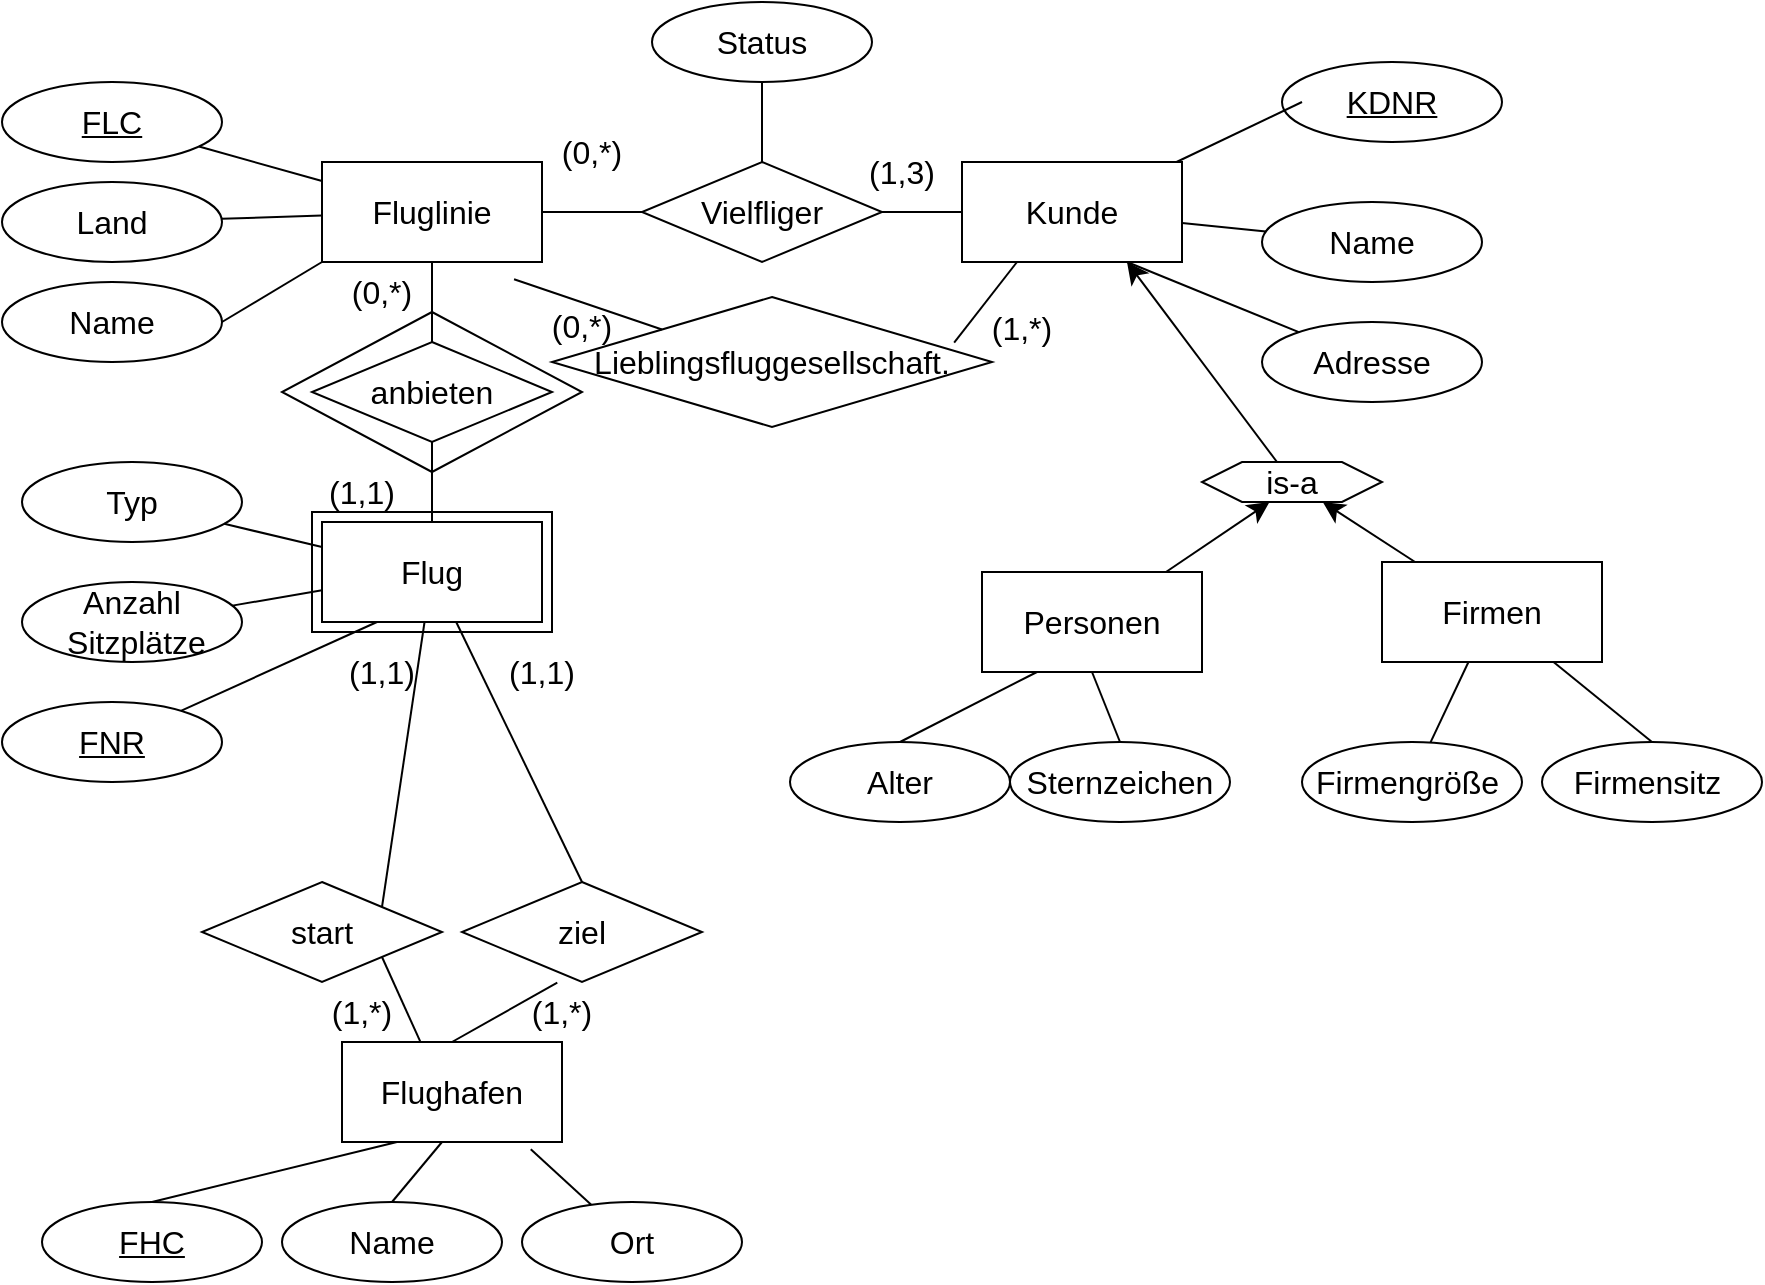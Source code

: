 <mxfile version="21.3.0" type="github">
  <diagram id="C5RBs43oDa-KdzZeNtuy" name="Page-1">
    <mxGraphModel dx="1584" dy="943" grid="1" gridSize="10" guides="1" tooltips="1" connect="1" arrows="1" fold="1" page="1" pageScale="1" pageWidth="827" pageHeight="1169" math="0" shadow="0">
      <root>
        <mxCell id="WIyWlLk6GJQsqaUBKTNV-0" />
        <mxCell id="WIyWlLk6GJQsqaUBKTNV-1" parent="WIyWlLk6GJQsqaUBKTNV-0" />
        <mxCell id="jdg25uksa5VMT-OS4gWT-108" value="" style="rounded=0;whiteSpace=wrap;html=1;fontSize=16;" vertex="1" parent="WIyWlLk6GJQsqaUBKTNV-1">
          <mxGeometry x="65" y="515" width="120" height="60" as="geometry" />
        </mxCell>
        <mxCell id="jdg25uksa5VMT-OS4gWT-107" value="" style="rhombus;whiteSpace=wrap;html=1;fontSize=16;" vertex="1" parent="WIyWlLk6GJQsqaUBKTNV-1">
          <mxGeometry x="50" y="415" width="150" height="80" as="geometry" />
        </mxCell>
        <mxCell id="jdg25uksa5VMT-OS4gWT-1" value="&lt;u&gt;FLC&lt;/u&gt;" style="ellipse;whiteSpace=wrap;html=1;fontSize=16;" vertex="1" parent="WIyWlLk6GJQsqaUBKTNV-1">
          <mxGeometry x="-90" y="300" width="110" height="40" as="geometry" />
        </mxCell>
        <mxCell id="jdg25uksa5VMT-OS4gWT-3" value="Land" style="ellipse;whiteSpace=wrap;html=1;fontSize=16;" vertex="1" parent="WIyWlLk6GJQsqaUBKTNV-1">
          <mxGeometry x="-90" y="350" width="110" height="40" as="geometry" />
        </mxCell>
        <mxCell id="jdg25uksa5VMT-OS4gWT-4" value="Name" style="ellipse;whiteSpace=wrap;html=1;fontSize=16;" vertex="1" parent="WIyWlLk6GJQsqaUBKTNV-1">
          <mxGeometry x="-90" y="400" width="110" height="40" as="geometry" />
        </mxCell>
        <mxCell id="jdg25uksa5VMT-OS4gWT-5" value="Fluglinie" style="rounded=0;whiteSpace=wrap;html=1;fontSize=16;" vertex="1" parent="WIyWlLk6GJQsqaUBKTNV-1">
          <mxGeometry x="70" y="340" width="110" height="50" as="geometry" />
        </mxCell>
        <mxCell id="jdg25uksa5VMT-OS4gWT-7" value="Kunde" style="rounded=0;whiteSpace=wrap;html=1;fontSize=16;" vertex="1" parent="WIyWlLk6GJQsqaUBKTNV-1">
          <mxGeometry x="390" y="340" width="110" height="50" as="geometry" />
        </mxCell>
        <mxCell id="jdg25uksa5VMT-OS4gWT-8" value="&lt;u&gt;KDNR&lt;/u&gt;" style="ellipse;whiteSpace=wrap;html=1;fontSize=16;" vertex="1" parent="WIyWlLk6GJQsqaUBKTNV-1">
          <mxGeometry x="550" y="290" width="110" height="40" as="geometry" />
        </mxCell>
        <mxCell id="jdg25uksa5VMT-OS4gWT-9" value="Name" style="ellipse;whiteSpace=wrap;html=1;fontSize=16;" vertex="1" parent="WIyWlLk6GJQsqaUBKTNV-1">
          <mxGeometry x="540" y="360" width="110" height="40" as="geometry" />
        </mxCell>
        <mxCell id="jdg25uksa5VMT-OS4gWT-10" value="&lt;u&gt;FHC&lt;/u&gt;" style="ellipse;whiteSpace=wrap;html=1;fontSize=16;" vertex="1" parent="WIyWlLk6GJQsqaUBKTNV-1">
          <mxGeometry x="-70" y="860" width="110" height="40" as="geometry" />
        </mxCell>
        <mxCell id="jdg25uksa5VMT-OS4gWT-11" value="Name" style="ellipse;whiteSpace=wrap;html=1;fontSize=16;" vertex="1" parent="WIyWlLk6GJQsqaUBKTNV-1">
          <mxGeometry x="50" y="860" width="110" height="40" as="geometry" />
        </mxCell>
        <mxCell id="jdg25uksa5VMT-OS4gWT-12" value="Ort" style="ellipse;whiteSpace=wrap;html=1;fontSize=16;" vertex="1" parent="WIyWlLk6GJQsqaUBKTNV-1">
          <mxGeometry x="170" y="860" width="110" height="40" as="geometry" />
        </mxCell>
        <mxCell id="jdg25uksa5VMT-OS4gWT-13" value="Flughafen" style="rounded=0;whiteSpace=wrap;html=1;fontSize=16;" vertex="1" parent="WIyWlLk6GJQsqaUBKTNV-1">
          <mxGeometry x="80" y="780" width="110" height="50" as="geometry" />
        </mxCell>
        <mxCell id="jdg25uksa5VMT-OS4gWT-14" value="Flug" style="rounded=0;whiteSpace=wrap;html=1;fontSize=16;" vertex="1" parent="WIyWlLk6GJQsqaUBKTNV-1">
          <mxGeometry x="70" y="520" width="110" height="50" as="geometry" />
        </mxCell>
        <mxCell id="jdg25uksa5VMT-OS4gWT-15" value="Typ" style="ellipse;whiteSpace=wrap;html=1;fontSize=16;" vertex="1" parent="WIyWlLk6GJQsqaUBKTNV-1">
          <mxGeometry x="-80" y="490" width="110" height="40" as="geometry" />
        </mxCell>
        <mxCell id="jdg25uksa5VMT-OS4gWT-16" value="Anzahl &amp;nbsp;Sitzplätze" style="ellipse;whiteSpace=wrap;html=1;fontSize=16;" vertex="1" parent="WIyWlLk6GJQsqaUBKTNV-1">
          <mxGeometry x="-80" y="550" width="110" height="40" as="geometry" />
        </mxCell>
        <mxCell id="jdg25uksa5VMT-OS4gWT-17" value="&lt;u&gt;FNR&lt;/u&gt;" style="ellipse;whiteSpace=wrap;html=1;fontSize=16;" vertex="1" parent="WIyWlLk6GJQsqaUBKTNV-1">
          <mxGeometry x="-90" y="610" width="110" height="40" as="geometry" />
        </mxCell>
        <mxCell id="jdg25uksa5VMT-OS4gWT-19" value="Adresse" style="ellipse;whiteSpace=wrap;html=1;fontSize=16;" vertex="1" parent="WIyWlLk6GJQsqaUBKTNV-1">
          <mxGeometry x="540" y="420" width="110" height="40" as="geometry" />
        </mxCell>
        <mxCell id="jdg25uksa5VMT-OS4gWT-103" style="edgeStyle=none;curved=1;rounded=0;orthogonalLoop=1;jettySize=auto;html=1;entryX=0.375;entryY=1;entryDx=0;entryDy=0;fontSize=12;startSize=8;endSize=8;" edge="1" parent="WIyWlLk6GJQsqaUBKTNV-1" source="jdg25uksa5VMT-OS4gWT-20" target="jdg25uksa5VMT-OS4gWT-91">
          <mxGeometry relative="1" as="geometry" />
        </mxCell>
        <mxCell id="jdg25uksa5VMT-OS4gWT-20" value="Personen" style="rounded=0;whiteSpace=wrap;html=1;fontSize=16;" vertex="1" parent="WIyWlLk6GJQsqaUBKTNV-1">
          <mxGeometry x="400" y="545" width="110" height="50" as="geometry" />
        </mxCell>
        <mxCell id="jdg25uksa5VMT-OS4gWT-105" style="edgeStyle=none;curved=1;rounded=0;orthogonalLoop=1;jettySize=auto;html=1;fontSize=12;startSize=8;endSize=8;" edge="1" parent="WIyWlLk6GJQsqaUBKTNV-1" source="jdg25uksa5VMT-OS4gWT-21" target="jdg25uksa5VMT-OS4gWT-91">
          <mxGeometry relative="1" as="geometry" />
        </mxCell>
        <mxCell id="jdg25uksa5VMT-OS4gWT-21" value="Firmen" style="rounded=0;whiteSpace=wrap;html=1;fontSize=16;" vertex="1" parent="WIyWlLk6GJQsqaUBKTNV-1">
          <mxGeometry x="600" y="540" width="110" height="50" as="geometry" />
        </mxCell>
        <mxCell id="jdg25uksa5VMT-OS4gWT-22" value="Firmensitz&amp;nbsp;" style="ellipse;whiteSpace=wrap;html=1;fontSize=16;" vertex="1" parent="WIyWlLk6GJQsqaUBKTNV-1">
          <mxGeometry x="680" y="630" width="110" height="40" as="geometry" />
        </mxCell>
        <mxCell id="jdg25uksa5VMT-OS4gWT-23" value="Firmengröße&amp;nbsp;" style="ellipse;whiteSpace=wrap;html=1;fontSize=16;" vertex="1" parent="WIyWlLk6GJQsqaUBKTNV-1">
          <mxGeometry x="560" y="630" width="110" height="40" as="geometry" />
        </mxCell>
        <mxCell id="jdg25uksa5VMT-OS4gWT-24" value="Alter" style="ellipse;whiteSpace=wrap;html=1;fontSize=16;" vertex="1" parent="WIyWlLk6GJQsqaUBKTNV-1">
          <mxGeometry x="304" y="630" width="110" height="40" as="geometry" />
        </mxCell>
        <mxCell id="jdg25uksa5VMT-OS4gWT-25" value="Sternzeichen" style="ellipse;whiteSpace=wrap;html=1;fontSize=16;" vertex="1" parent="WIyWlLk6GJQsqaUBKTNV-1">
          <mxGeometry x="414" y="630" width="110" height="40" as="geometry" />
        </mxCell>
        <mxCell id="jdg25uksa5VMT-OS4gWT-27" value="Status" style="ellipse;whiteSpace=wrap;html=1;fontSize=16;" vertex="1" parent="WIyWlLk6GJQsqaUBKTNV-1">
          <mxGeometry x="235" y="260" width="110" height="40" as="geometry" />
        </mxCell>
        <mxCell id="jdg25uksa5VMT-OS4gWT-28" value="" style="endArrow=none;html=1;rounded=0;fontSize=12;startSize=8;endSize=8;curved=1;entryX=0.25;entryY=1;entryDx=0;entryDy=0;exitX=0.5;exitY=0;exitDx=0;exitDy=0;" edge="1" parent="WIyWlLk6GJQsqaUBKTNV-1" source="jdg25uksa5VMT-OS4gWT-24" target="jdg25uksa5VMT-OS4gWT-20">
          <mxGeometry width="50" height="50" relative="1" as="geometry">
            <mxPoint x="310" y="520" as="sourcePoint" />
            <mxPoint x="360" y="470" as="targetPoint" />
          </mxGeometry>
        </mxCell>
        <mxCell id="jdg25uksa5VMT-OS4gWT-30" value="" style="endArrow=none;html=1;rounded=0;fontSize=12;startSize=8;endSize=8;curved=1;entryX=0.5;entryY=1;entryDx=0;entryDy=0;exitX=0.5;exitY=0;exitDx=0;exitDy=0;" edge="1" parent="WIyWlLk6GJQsqaUBKTNV-1" source="jdg25uksa5VMT-OS4gWT-25" target="jdg25uksa5VMT-OS4gWT-20">
          <mxGeometry width="50" height="50" relative="1" as="geometry">
            <mxPoint x="310" y="520" as="sourcePoint" />
            <mxPoint x="360" y="470" as="targetPoint" />
          </mxGeometry>
        </mxCell>
        <mxCell id="jdg25uksa5VMT-OS4gWT-31" value="" style="endArrow=none;html=1;rounded=0;fontSize=12;startSize=8;endSize=8;curved=1;" edge="1" parent="WIyWlLk6GJQsqaUBKTNV-1" source="jdg25uksa5VMT-OS4gWT-23" target="jdg25uksa5VMT-OS4gWT-21">
          <mxGeometry width="50" height="50" relative="1" as="geometry">
            <mxPoint x="310" y="520" as="sourcePoint" />
            <mxPoint x="360" y="470" as="targetPoint" />
          </mxGeometry>
        </mxCell>
        <mxCell id="jdg25uksa5VMT-OS4gWT-32" value="" style="endArrow=none;html=1;rounded=0;fontSize=12;startSize=8;endSize=8;curved=1;exitX=0.5;exitY=0;exitDx=0;exitDy=0;" edge="1" parent="WIyWlLk6GJQsqaUBKTNV-1" source="jdg25uksa5VMT-OS4gWT-22" target="jdg25uksa5VMT-OS4gWT-21">
          <mxGeometry width="50" height="50" relative="1" as="geometry">
            <mxPoint x="310" y="520" as="sourcePoint" />
            <mxPoint x="360" y="470" as="targetPoint" />
          </mxGeometry>
        </mxCell>
        <mxCell id="jdg25uksa5VMT-OS4gWT-33" value="" style="endArrow=none;html=1;rounded=0;fontSize=12;startSize=8;endSize=8;curved=1;entryX=0;entryY=0.5;entryDx=0;entryDy=0;exitX=1;exitY=0.5;exitDx=0;exitDy=0;" edge="1" parent="WIyWlLk6GJQsqaUBKTNV-1" source="jdg25uksa5VMT-OS4gWT-6" target="jdg25uksa5VMT-OS4gWT-7">
          <mxGeometry width="50" height="50" relative="1" as="geometry">
            <mxPoint x="290" y="520" as="sourcePoint" />
            <mxPoint x="340" y="470" as="targetPoint" />
            <Array as="points">
              <mxPoint x="290" y="365" />
            </Array>
          </mxGeometry>
        </mxCell>
        <mxCell id="jdg25uksa5VMT-OS4gWT-34" value="" style="endArrow=none;html=1;rounded=0;fontSize=12;startSize=8;endSize=8;curved=1;entryX=0;entryY=0.5;entryDx=0;entryDy=0;exitX=1;exitY=0.5;exitDx=0;exitDy=0;" edge="1" parent="WIyWlLk6GJQsqaUBKTNV-1" source="jdg25uksa5VMT-OS4gWT-5" target="jdg25uksa5VMT-OS4gWT-6">
          <mxGeometry width="50" height="50" relative="1" as="geometry">
            <mxPoint x="180" y="365" as="sourcePoint" />
            <mxPoint x="390" y="365" as="targetPoint" />
            <Array as="points" />
          </mxGeometry>
        </mxCell>
        <mxCell id="jdg25uksa5VMT-OS4gWT-6" value="Vielfliger" style="rhombus;whiteSpace=wrap;html=1;fontSize=16;" vertex="1" parent="WIyWlLk6GJQsqaUBKTNV-1">
          <mxGeometry x="230" y="340" width="120" height="50" as="geometry" />
        </mxCell>
        <mxCell id="jdg25uksa5VMT-OS4gWT-35" value="" style="endArrow=none;html=1;rounded=0;fontSize=12;startSize=8;endSize=8;curved=1;entryX=0.5;entryY=0;entryDx=0;entryDy=0;exitX=0.5;exitY=1;exitDx=0;exitDy=0;" edge="1" parent="WIyWlLk6GJQsqaUBKTNV-1" source="jdg25uksa5VMT-OS4gWT-27" target="jdg25uksa5VMT-OS4gWT-6">
          <mxGeometry width="50" height="50" relative="1" as="geometry">
            <mxPoint x="290" y="520" as="sourcePoint" />
            <mxPoint x="340" y="470" as="targetPoint" />
          </mxGeometry>
        </mxCell>
        <mxCell id="jdg25uksa5VMT-OS4gWT-36" value="" style="endArrow=none;html=1;rounded=0;fontSize=12;startSize=8;endSize=8;curved=1;" edge="1" parent="WIyWlLk6GJQsqaUBKTNV-1" source="jdg25uksa5VMT-OS4gWT-1" target="jdg25uksa5VMT-OS4gWT-5">
          <mxGeometry width="50" height="50" relative="1" as="geometry">
            <mxPoint x="290" y="520" as="sourcePoint" />
            <mxPoint x="340" y="470" as="targetPoint" />
          </mxGeometry>
        </mxCell>
        <mxCell id="jdg25uksa5VMT-OS4gWT-38" value="" style="endArrow=none;html=1;rounded=0;fontSize=12;startSize=8;endSize=8;curved=1;" edge="1" parent="WIyWlLk6GJQsqaUBKTNV-1" source="jdg25uksa5VMT-OS4gWT-3" target="jdg25uksa5VMT-OS4gWT-5">
          <mxGeometry width="50" height="50" relative="1" as="geometry">
            <mxPoint x="290" y="520" as="sourcePoint" />
            <mxPoint x="340" y="470" as="targetPoint" />
          </mxGeometry>
        </mxCell>
        <mxCell id="jdg25uksa5VMT-OS4gWT-39" value="" style="endArrow=none;html=1;rounded=0;fontSize=12;startSize=8;endSize=8;curved=1;entryX=0;entryY=1;entryDx=0;entryDy=0;exitX=1;exitY=0.5;exitDx=0;exitDy=0;" edge="1" parent="WIyWlLk6GJQsqaUBKTNV-1" source="jdg25uksa5VMT-OS4gWT-4" target="jdg25uksa5VMT-OS4gWT-5">
          <mxGeometry width="50" height="50" relative="1" as="geometry">
            <mxPoint x="290" y="520" as="sourcePoint" />
            <mxPoint x="340" y="470" as="targetPoint" />
          </mxGeometry>
        </mxCell>
        <mxCell id="jdg25uksa5VMT-OS4gWT-40" value="" style="endArrow=none;html=1;rounded=0;fontSize=12;startSize=8;endSize=8;curved=1;exitX=0;exitY=0.25;exitDx=0;exitDy=0;" edge="1" parent="WIyWlLk6GJQsqaUBKTNV-1" source="jdg25uksa5VMT-OS4gWT-14" target="jdg25uksa5VMT-OS4gWT-15">
          <mxGeometry width="50" height="50" relative="1" as="geometry">
            <mxPoint x="290" y="520" as="sourcePoint" />
            <mxPoint x="340" y="470" as="targetPoint" />
          </mxGeometry>
        </mxCell>
        <mxCell id="jdg25uksa5VMT-OS4gWT-41" value="" style="endArrow=none;html=1;rounded=0;fontSize=12;startSize=8;endSize=8;curved=1;" edge="1" parent="WIyWlLk6GJQsqaUBKTNV-1" source="jdg25uksa5VMT-OS4gWT-16" target="jdg25uksa5VMT-OS4gWT-14">
          <mxGeometry width="50" height="50" relative="1" as="geometry">
            <mxPoint x="290" y="520" as="sourcePoint" />
            <mxPoint x="340" y="470" as="targetPoint" />
          </mxGeometry>
        </mxCell>
        <mxCell id="jdg25uksa5VMT-OS4gWT-42" value="" style="endArrow=none;html=1;rounded=0;fontSize=12;startSize=8;endSize=8;curved=1;entryX=0.25;entryY=1;entryDx=0;entryDy=0;" edge="1" parent="WIyWlLk6GJQsqaUBKTNV-1" source="jdg25uksa5VMT-OS4gWT-17" target="jdg25uksa5VMT-OS4gWT-14">
          <mxGeometry width="50" height="50" relative="1" as="geometry">
            <mxPoint x="300" y="530" as="sourcePoint" />
            <mxPoint x="350" y="480" as="targetPoint" />
          </mxGeometry>
        </mxCell>
        <mxCell id="jdg25uksa5VMT-OS4gWT-44" value="" style="endArrow=none;html=1;rounded=0;fontSize=12;startSize=8;endSize=8;curved=1;exitX=0.5;exitY=0;exitDx=0;exitDy=0;entryX=0.25;entryY=1;entryDx=0;entryDy=0;" edge="1" parent="WIyWlLk6GJQsqaUBKTNV-1" source="jdg25uksa5VMT-OS4gWT-10" target="jdg25uksa5VMT-OS4gWT-13">
          <mxGeometry width="50" height="50" relative="1" as="geometry">
            <mxPoint x="320" y="550" as="sourcePoint" />
            <mxPoint x="370" y="500" as="targetPoint" />
          </mxGeometry>
        </mxCell>
        <mxCell id="jdg25uksa5VMT-OS4gWT-45" value="" style="endArrow=none;html=1;rounded=0;fontSize=12;startSize=8;endSize=8;curved=1;exitX=0.5;exitY=0;exitDx=0;exitDy=0;" edge="1" parent="WIyWlLk6GJQsqaUBKTNV-1" source="jdg25uksa5VMT-OS4gWT-11">
          <mxGeometry width="50" height="50" relative="1" as="geometry">
            <mxPoint x="80" y="880" as="sourcePoint" />
            <mxPoint x="130" y="830" as="targetPoint" />
          </mxGeometry>
        </mxCell>
        <mxCell id="jdg25uksa5VMT-OS4gWT-46" value="" style="endArrow=none;html=1;rounded=0;fontSize=12;startSize=8;endSize=8;curved=1;entryX=0.858;entryY=1.073;entryDx=0;entryDy=0;entryPerimeter=0;" edge="1" parent="WIyWlLk6GJQsqaUBKTNV-1" source="jdg25uksa5VMT-OS4gWT-12" target="jdg25uksa5VMT-OS4gWT-13">
          <mxGeometry width="50" height="50" relative="1" as="geometry">
            <mxPoint x="330" y="560" as="sourcePoint" />
            <mxPoint x="380" y="510" as="targetPoint" />
          </mxGeometry>
        </mxCell>
        <mxCell id="jdg25uksa5VMT-OS4gWT-47" value="" style="endArrow=none;html=1;rounded=0;fontSize=12;startSize=8;endSize=8;curved=1;" edge="1" parent="WIyWlLk6GJQsqaUBKTNV-1" source="jdg25uksa5VMT-OS4gWT-7">
          <mxGeometry width="50" height="50" relative="1" as="geometry">
            <mxPoint x="340" y="570" as="sourcePoint" />
            <mxPoint x="560" y="310" as="targetPoint" />
          </mxGeometry>
        </mxCell>
        <mxCell id="jdg25uksa5VMT-OS4gWT-48" value="" style="endArrow=none;html=1;rounded=0;fontSize=12;startSize=8;endSize=8;curved=1;" edge="1" parent="WIyWlLk6GJQsqaUBKTNV-1" source="jdg25uksa5VMT-OS4gWT-7" target="jdg25uksa5VMT-OS4gWT-9">
          <mxGeometry width="50" height="50" relative="1" as="geometry">
            <mxPoint x="350" y="580" as="sourcePoint" />
            <mxPoint x="400" y="530" as="targetPoint" />
          </mxGeometry>
        </mxCell>
        <mxCell id="jdg25uksa5VMT-OS4gWT-49" value="" style="endArrow=none;html=1;rounded=0;fontSize=12;startSize=8;endSize=8;curved=1;exitX=0.75;exitY=1;exitDx=0;exitDy=0;" edge="1" parent="WIyWlLk6GJQsqaUBKTNV-1" source="jdg25uksa5VMT-OS4gWT-7" target="jdg25uksa5VMT-OS4gWT-19">
          <mxGeometry width="50" height="50" relative="1" as="geometry">
            <mxPoint x="360" y="590" as="sourcePoint" />
            <mxPoint x="410" y="540" as="targetPoint" />
          </mxGeometry>
        </mxCell>
        <mxCell id="jdg25uksa5VMT-OS4gWT-53" value="" style="endArrow=none;html=1;rounded=0;fontSize=12;startSize=8;endSize=8;curved=1;entryX=0.5;entryY=0;entryDx=0;entryDy=0;" edge="1" parent="WIyWlLk6GJQsqaUBKTNV-1" source="jdg25uksa5VMT-OS4gWT-50" target="jdg25uksa5VMT-OS4gWT-14">
          <mxGeometry width="50" height="50" relative="1" as="geometry">
            <mxPoint x="350" y="820" as="sourcePoint" />
            <mxPoint x="400" y="770" as="targetPoint" />
          </mxGeometry>
        </mxCell>
        <mxCell id="jdg25uksa5VMT-OS4gWT-54" value="" style="endArrow=none;html=1;rounded=0;fontSize=12;startSize=8;endSize=8;curved=1;entryX=0.5;entryY=0;entryDx=0;entryDy=0;" edge="1" parent="WIyWlLk6GJQsqaUBKTNV-1" source="jdg25uksa5VMT-OS4gWT-5" target="jdg25uksa5VMT-OS4gWT-50">
          <mxGeometry width="50" height="50" relative="1" as="geometry">
            <mxPoint x="123" y="390" as="sourcePoint" />
            <mxPoint x="115" y="520" as="targetPoint" />
          </mxGeometry>
        </mxCell>
        <mxCell id="jdg25uksa5VMT-OS4gWT-50" value="anbieten" style="rhombus;whiteSpace=wrap;html=1;fontSize=16;" vertex="1" parent="WIyWlLk6GJQsqaUBKTNV-1">
          <mxGeometry x="65" y="430" width="120" height="50" as="geometry" />
        </mxCell>
        <mxCell id="jdg25uksa5VMT-OS4gWT-57" value="(1,3)" style="text;html=1;strokeColor=none;fillColor=none;align=center;verticalAlign=middle;whiteSpace=wrap;rounded=0;fontSize=16;" vertex="1" parent="WIyWlLk6GJQsqaUBKTNV-1">
          <mxGeometry x="330" y="330" width="60" height="30" as="geometry" />
        </mxCell>
        <mxCell id="jdg25uksa5VMT-OS4gWT-58" value="(1,1)" style="text;html=1;strokeColor=none;fillColor=none;align=center;verticalAlign=middle;whiteSpace=wrap;rounded=0;fontSize=16;" vertex="1" parent="WIyWlLk6GJQsqaUBKTNV-1">
          <mxGeometry x="60" y="490" width="60" height="30" as="geometry" />
        </mxCell>
        <mxCell id="jdg25uksa5VMT-OS4gWT-60" value="(0,*)" style="text;html=1;strokeColor=none;fillColor=none;align=center;verticalAlign=middle;whiteSpace=wrap;rounded=0;fontSize=16;" vertex="1" parent="WIyWlLk6GJQsqaUBKTNV-1">
          <mxGeometry x="70" y="390" width="60" height="30" as="geometry" />
        </mxCell>
        <mxCell id="jdg25uksa5VMT-OS4gWT-61" value="(0,*)" style="text;html=1;strokeColor=none;fillColor=none;align=center;verticalAlign=middle;whiteSpace=wrap;rounded=0;fontSize=16;" vertex="1" parent="WIyWlLk6GJQsqaUBKTNV-1">
          <mxGeometry x="175" y="320" width="60" height="30" as="geometry" />
        </mxCell>
        <mxCell id="jdg25uksa5VMT-OS4gWT-75" value="start" style="rhombus;whiteSpace=wrap;html=1;fontSize=16;" vertex="1" parent="WIyWlLk6GJQsqaUBKTNV-1">
          <mxGeometry x="10" y="700" width="120" height="50" as="geometry" />
        </mxCell>
        <mxCell id="jdg25uksa5VMT-OS4gWT-76" value="ziel" style="rhombus;whiteSpace=wrap;html=1;fontSize=16;" vertex="1" parent="WIyWlLk6GJQsqaUBKTNV-1">
          <mxGeometry x="140" y="700" width="120" height="50" as="geometry" />
        </mxCell>
        <mxCell id="jdg25uksa5VMT-OS4gWT-77" value="" style="endArrow=none;html=1;rounded=0;fontSize=12;startSize=8;endSize=8;curved=1;exitX=0.5;exitY=0;exitDx=0;exitDy=0;entryX=0.397;entryY=1.007;entryDx=0;entryDy=0;entryPerimeter=0;" edge="1" parent="WIyWlLk6GJQsqaUBKTNV-1" source="jdg25uksa5VMT-OS4gWT-13" target="jdg25uksa5VMT-OS4gWT-76">
          <mxGeometry width="50" height="50" relative="1" as="geometry">
            <mxPoint x="280" y="680" as="sourcePoint" />
            <mxPoint x="200" y="730" as="targetPoint" />
          </mxGeometry>
        </mxCell>
        <mxCell id="jdg25uksa5VMT-OS4gWT-80" value="" style="endArrow=none;html=1;rounded=0;fontSize=12;startSize=8;endSize=8;curved=1;exitX=0.358;exitY=0.007;exitDx=0;exitDy=0;entryX=1;entryY=1;entryDx=0;entryDy=0;exitPerimeter=0;" edge="1" parent="WIyWlLk6GJQsqaUBKTNV-1" source="jdg25uksa5VMT-OS4gWT-13" target="jdg25uksa5VMT-OS4gWT-75">
          <mxGeometry width="50" height="50" relative="1" as="geometry">
            <mxPoint x="145" y="790" as="sourcePoint" />
            <mxPoint x="198" y="760" as="targetPoint" />
          </mxGeometry>
        </mxCell>
        <mxCell id="jdg25uksa5VMT-OS4gWT-81" value="" style="endArrow=none;html=1;rounded=0;fontSize=12;startSize=8;endSize=8;curved=1;exitX=0.5;exitY=0;exitDx=0;exitDy=0;" edge="1" parent="WIyWlLk6GJQsqaUBKTNV-1" source="jdg25uksa5VMT-OS4gWT-76" target="jdg25uksa5VMT-OS4gWT-14">
          <mxGeometry width="50" height="50" relative="1" as="geometry">
            <mxPoint x="280" y="680" as="sourcePoint" />
            <mxPoint x="330" y="630" as="targetPoint" />
          </mxGeometry>
        </mxCell>
        <mxCell id="jdg25uksa5VMT-OS4gWT-82" value="" style="endArrow=none;html=1;rounded=0;fontSize=12;startSize=8;endSize=8;curved=1;exitX=1;exitY=0;exitDx=0;exitDy=0;" edge="1" parent="WIyWlLk6GJQsqaUBKTNV-1" source="jdg25uksa5VMT-OS4gWT-75" target="jdg25uksa5VMT-OS4gWT-14">
          <mxGeometry width="50" height="50" relative="1" as="geometry">
            <mxPoint x="155" y="800" as="sourcePoint" />
            <mxPoint x="208" y="770" as="targetPoint" />
          </mxGeometry>
        </mxCell>
        <mxCell id="jdg25uksa5VMT-OS4gWT-83" value="(1,*)" style="text;html=1;strokeColor=none;fillColor=none;align=center;verticalAlign=middle;whiteSpace=wrap;rounded=0;fontSize=16;" vertex="1" parent="WIyWlLk6GJQsqaUBKTNV-1">
          <mxGeometry x="60" y="750" width="60" height="30" as="geometry" />
        </mxCell>
        <mxCell id="jdg25uksa5VMT-OS4gWT-84" value="(1,*)" style="text;html=1;strokeColor=none;fillColor=none;align=center;verticalAlign=middle;whiteSpace=wrap;rounded=0;fontSize=16;" vertex="1" parent="WIyWlLk6GJQsqaUBKTNV-1">
          <mxGeometry x="160" y="750" width="60" height="30" as="geometry" />
        </mxCell>
        <mxCell id="jdg25uksa5VMT-OS4gWT-86" value="(1,1)" style="text;html=1;strokeColor=none;fillColor=none;align=center;verticalAlign=middle;whiteSpace=wrap;rounded=0;fontSize=16;" vertex="1" parent="WIyWlLk6GJQsqaUBKTNV-1">
          <mxGeometry x="70" y="580" width="60" height="30" as="geometry" />
        </mxCell>
        <mxCell id="jdg25uksa5VMT-OS4gWT-89" value="(1,1)" style="text;html=1;strokeColor=none;fillColor=none;align=center;verticalAlign=middle;whiteSpace=wrap;rounded=0;fontSize=16;" vertex="1" parent="WIyWlLk6GJQsqaUBKTNV-1">
          <mxGeometry x="150" y="580" width="60" height="30" as="geometry" />
        </mxCell>
        <mxCell id="jdg25uksa5VMT-OS4gWT-106" style="edgeStyle=none;curved=1;rounded=0;orthogonalLoop=1;jettySize=auto;html=1;entryX=0.75;entryY=1;entryDx=0;entryDy=0;fontSize=12;startSize=8;endSize=8;" edge="1" parent="WIyWlLk6GJQsqaUBKTNV-1" source="jdg25uksa5VMT-OS4gWT-91" target="jdg25uksa5VMT-OS4gWT-7">
          <mxGeometry relative="1" as="geometry" />
        </mxCell>
        <mxCell id="jdg25uksa5VMT-OS4gWT-91" value="is-a" style="shape=hexagon;perimeter=hexagonPerimeter2;whiteSpace=wrap;html=1;fixedSize=1;fontSize=16;" vertex="1" parent="WIyWlLk6GJQsqaUBKTNV-1">
          <mxGeometry x="510" y="490" width="90" height="20" as="geometry" />
        </mxCell>
        <mxCell id="jdg25uksa5VMT-OS4gWT-98" value="&lt;div style=&quot;text-align: start;&quot; title=&quot;Page 4&quot; class=&quot;page&quot;&gt;&lt;div class=&quot;layoutArea&quot;&gt;&lt;div class=&quot;column&quot;&gt;&lt;p&gt;Lieblingsfluggesellschaft.&lt;br&gt;&lt;/p&gt;&lt;/div&gt;&lt;/div&gt;&lt;/div&gt;" style="rhombus;whiteSpace=wrap;html=1;fontSize=16;" vertex="1" parent="WIyWlLk6GJQsqaUBKTNV-1">
          <mxGeometry x="185" y="407.5" width="220" height="65" as="geometry" />
        </mxCell>
        <mxCell id="jdg25uksa5VMT-OS4gWT-99" value="" style="endArrow=none;html=1;rounded=0;fontSize=12;startSize=8;endSize=8;curved=1;entryX=0.873;entryY=1.173;entryDx=0;entryDy=0;entryPerimeter=0;exitX=0;exitY=0;exitDx=0;exitDy=0;" edge="1" parent="WIyWlLk6GJQsqaUBKTNV-1" source="jdg25uksa5VMT-OS4gWT-98" target="jdg25uksa5VMT-OS4gWT-5">
          <mxGeometry width="50" height="50" relative="1" as="geometry">
            <mxPoint x="270" y="680" as="sourcePoint" />
            <mxPoint x="320" y="630" as="targetPoint" />
          </mxGeometry>
        </mxCell>
        <mxCell id="jdg25uksa5VMT-OS4gWT-100" value="" style="endArrow=none;html=1;rounded=0;fontSize=12;startSize=8;endSize=8;curved=1;entryX=0.25;entryY=1;entryDx=0;entryDy=0;exitX=0.914;exitY=0.351;exitDx=0;exitDy=0;exitPerimeter=0;" edge="1" parent="WIyWlLk6GJQsqaUBKTNV-1" source="jdg25uksa5VMT-OS4gWT-98" target="jdg25uksa5VMT-OS4gWT-7">
          <mxGeometry width="50" height="50" relative="1" as="geometry">
            <mxPoint x="270" y="680" as="sourcePoint" />
            <mxPoint x="320" y="630" as="targetPoint" />
          </mxGeometry>
        </mxCell>
        <mxCell id="jdg25uksa5VMT-OS4gWT-101" value="(1,*)" style="text;html=1;strokeColor=none;fillColor=none;align=center;verticalAlign=middle;whiteSpace=wrap;rounded=0;fontSize=16;" vertex="1" parent="WIyWlLk6GJQsqaUBKTNV-1">
          <mxGeometry x="390" y="407.5" width="60" height="30" as="geometry" />
        </mxCell>
        <mxCell id="jdg25uksa5VMT-OS4gWT-102" value="(0,*)" style="text;html=1;strokeColor=none;fillColor=none;align=center;verticalAlign=middle;whiteSpace=wrap;rounded=0;fontSize=16;" vertex="1" parent="WIyWlLk6GJQsqaUBKTNV-1">
          <mxGeometry x="170" y="407" width="60" height="30" as="geometry" />
        </mxCell>
      </root>
    </mxGraphModel>
  </diagram>
</mxfile>

